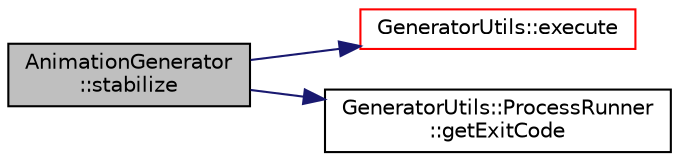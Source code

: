 digraph "AnimationGenerator::stabilize"
{
 // LATEX_PDF_SIZE
  edge [fontname="Helvetica",fontsize="10",labelfontname="Helvetica",labelfontsize="10"];
  node [fontname="Helvetica",fontsize="10",shape=record];
  rankdir="LR";
  Node1 [label="AnimationGenerator\l::stabilize",height=0.2,width=0.4,color="black", fillcolor="grey75", style="filled", fontcolor="black",tooltip=" "];
  Node1 -> Node2 [color="midnightblue",fontsize="10",style="solid",fontname="Helvetica"];
  Node2 [label="GeneratorUtils::execute",height=0.2,width=0.4,color="red", fillcolor="white", style="filled",URL="$namespace_generator_utils.html#a698d3a12fc9b132c821f95e56939d2cd",tooltip=" "];
  Node1 -> Node5 [color="midnightblue",fontsize="10",style="solid",fontname="Helvetica"];
  Node5 [label="GeneratorUtils::ProcessRunner\l::getExitCode",height=0.2,width=0.4,color="black", fillcolor="white", style="filled",URL="$class_generator_utils_1_1_process_runner.html#ab88776848b9884d2a7dab9b881a26e09",tooltip=" "];
}
